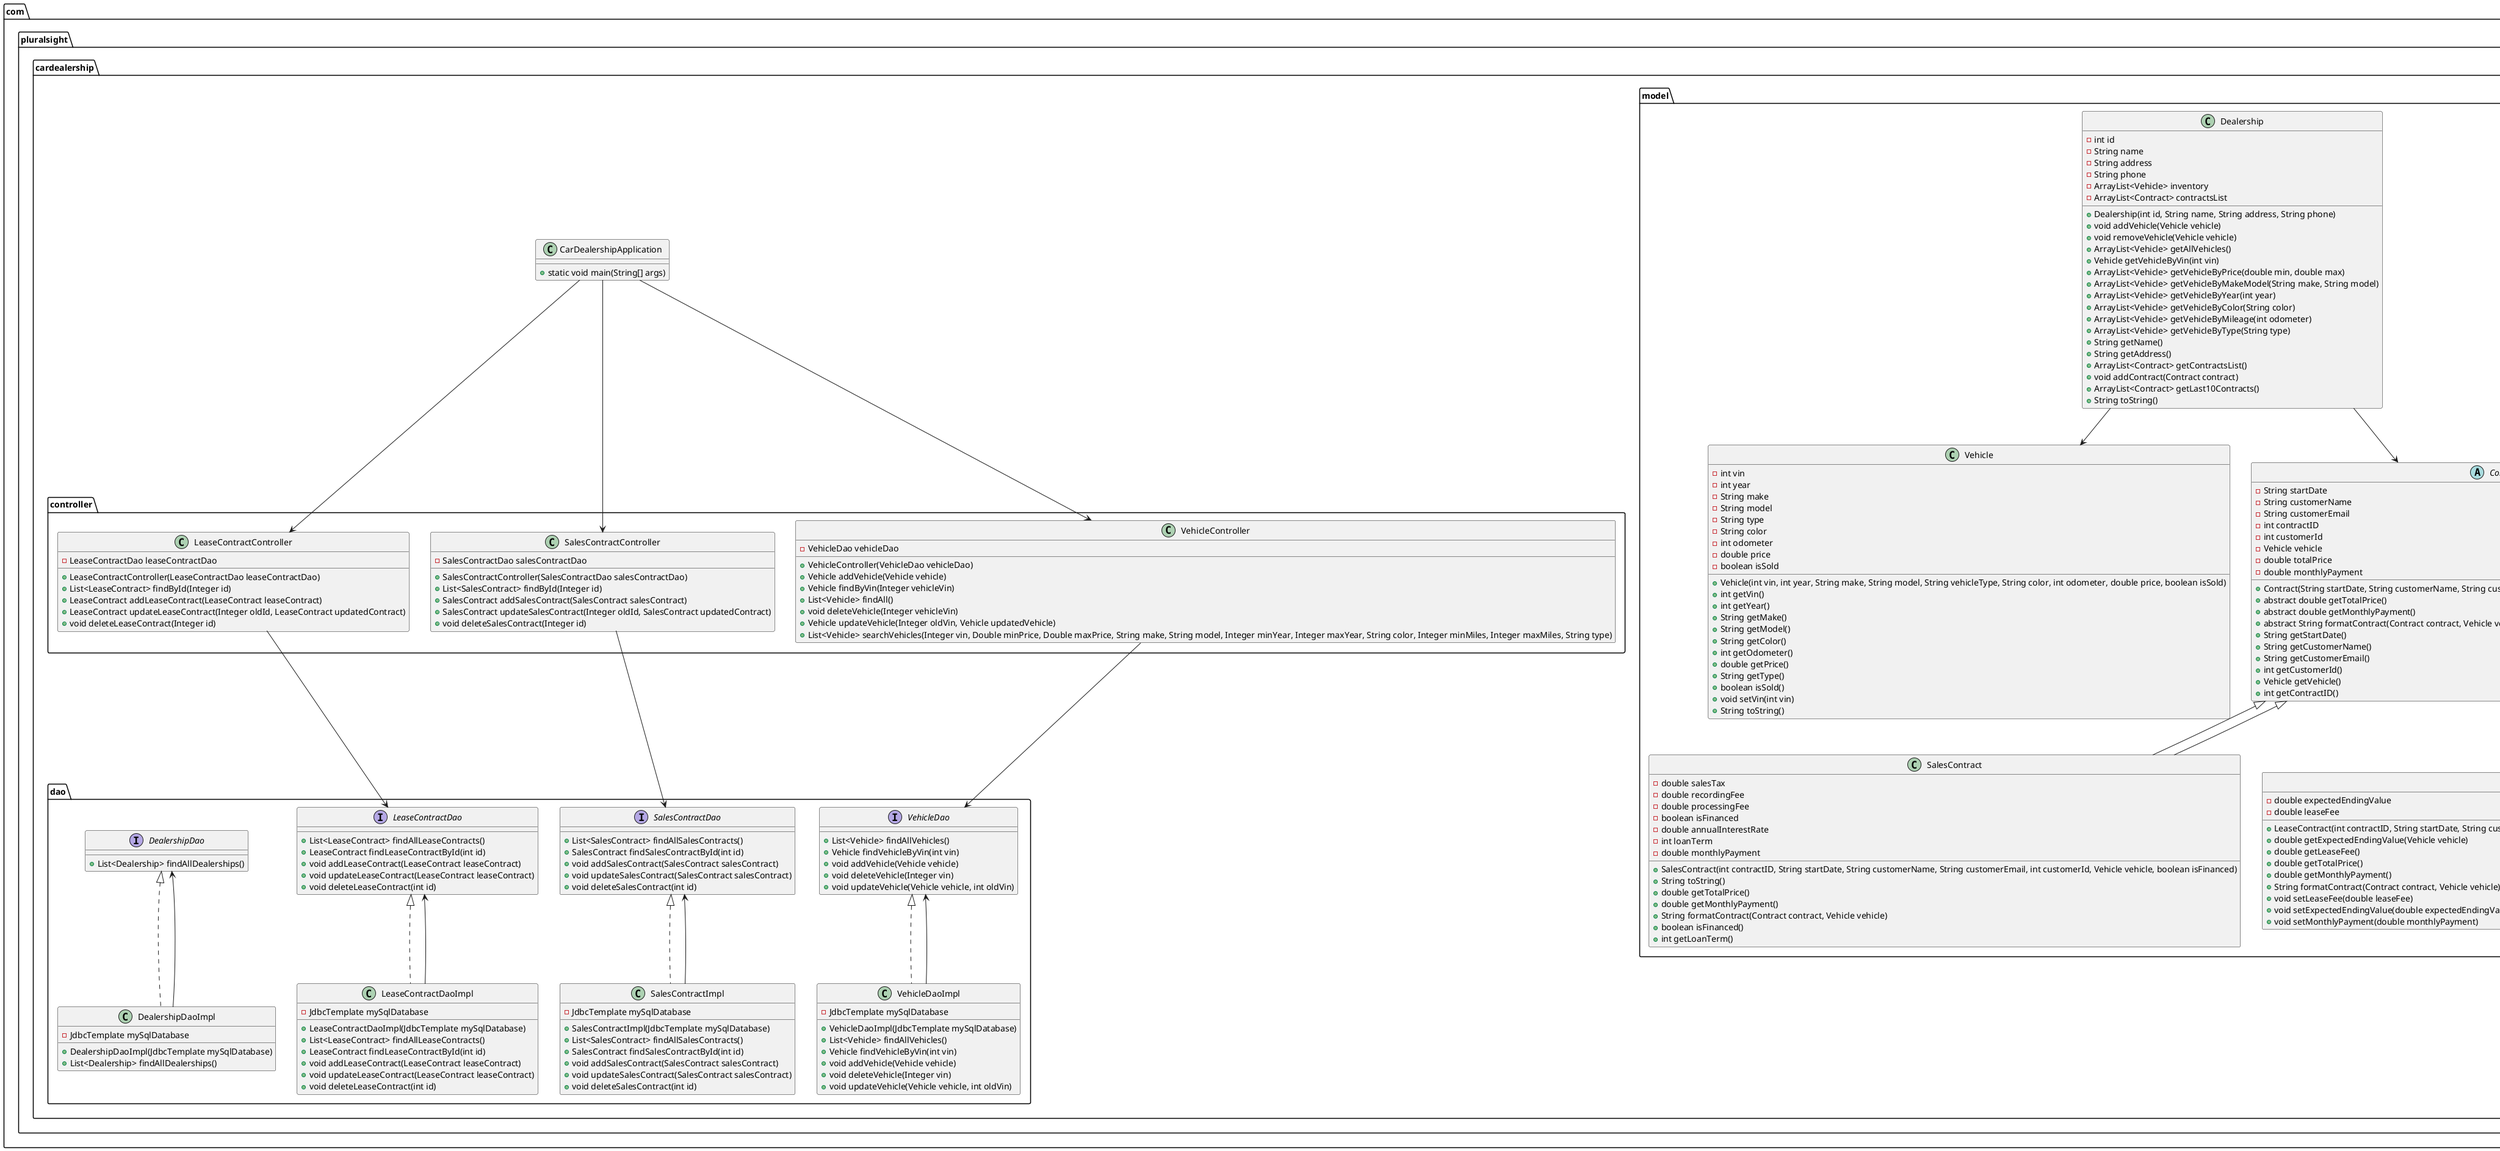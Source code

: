 @startuml

package com.pluralsight.cardealership.model {
    class Vehicle {
        - int vin
        - int year
        - String make
        - String model
        - String type
        - String color
        - int odometer
        - double price
        - boolean isSold
        + Vehicle(int vin, int year, String make, String model, String vehicleType, String color, int odometer, double price, boolean isSold)
        + int getVin()
        + int getYear()
        + String getMake()
        + String getModel()
        + String getColor()
        + int getOdometer()
        + double getPrice()
        + String getType()
        + boolean isSold()
        + void setVin(int vin)
        + String toString()
    }

    abstract class Contract {
        - String startDate
        - String customerName
        - String customerEmail
        - int contractID
        - int customerId
        - Vehicle vehicle
        - double totalPrice
        - double monthlyPayment
        + Contract(String startDate, String customerName, String customerEmail, int customerId, Vehicle vehicle, int contractID)
        + abstract double getTotalPrice()
        + abstract double getMonthlyPayment()
        + abstract String formatContract(Contract contract, Vehicle vehicle)
        + String getStartDate()
        + String getCustomerName()
        + String getCustomerEmail()
        + int getCustomerId()
        + Vehicle getVehicle()
        + int getContractID()
    }

    class SalesContract extends Contract {
        - double salesTax
        - double recordingFee
        - double processingFee
        - boolean isFinanced
        - double annualInterestRate
        - int loanTerm
        - double monthlyPayment
        + SalesContract(int contractID, String startDate, String customerName, String customerEmail, int customerId, Vehicle vehicle, boolean isFinanced)
        + String toString()
        + double getTotalPrice()
        + double getMonthlyPayment()
        + String formatContract(Contract contract, Vehicle vehicle)
        + boolean isFinanced()
        + int getLoanTerm()
    }

    class LeaseContract extends Contract {
        - double expectedEndingValue
        - double leaseFee
        + LeaseContract(int contractID, String startDate, String customerName, String customerEmail, int customerId, Vehicle vehicle, double totalPrice)
        + double getExpectedEndingValue(Vehicle vehicle)
        + double getLeaseFee()
        + double getTotalPrice()
        + double getMonthlyPayment()
        + String formatContract(Contract contract, Vehicle vehicle)
        + void setLeaseFee(double leaseFee)
        + void setExpectedEndingValue(double expectedEndingValue)
        + void setMonthlyPayment(double monthlyPayment)
    }

    class Dealership {
        - int id
        - String name
        - String address
        - String phone
        - ArrayList<Vehicle> inventory
        - ArrayList<Contract> contractsList
        + Dealership(int id, String name, String address, String phone)
        + void addVehicle(Vehicle vehicle)
        + void removeVehicle(Vehicle vehicle)
        + ArrayList<Vehicle> getAllVehicles()
        + Vehicle getVehicleByVin(int vin)
        + ArrayList<Vehicle> getVehicleByPrice(double min, double max)
        + ArrayList<Vehicle> getVehicleByMakeModel(String make, String model)
        + ArrayList<Vehicle> getVehicleByYear(int year)
        + ArrayList<Vehicle> getVehicleByColor(String color)
        + ArrayList<Vehicle> getVehicleByMileage(int odometer)
        + ArrayList<Vehicle> getVehicleByType(String type)
        + String getName()
        + String getAddress()
        + ArrayList<Contract> getContractsList()
        + void addContract(Contract contract)
        + ArrayList<Contract> getLast10Contracts()
        + String toString()
    }
}

package com.pluralsight.cardealership.dao {
    interface VehicleDao {
        + List<Vehicle> findAllVehicles()
        + Vehicle findVehicleByVin(int vin)
        + void addVehicle(Vehicle vehicle)
        + void deleteVehicle(Integer vin)
        + void updateVehicle(Vehicle vehicle, int oldVin)
    }

    class VehicleDaoImpl implements VehicleDao {
        - JdbcTemplate mySqlDatabase
        + VehicleDaoImpl(JdbcTemplate mySqlDatabase)
        + List<Vehicle> findAllVehicles()
        + Vehicle findVehicleByVin(int vin)
        + void addVehicle(Vehicle vehicle)
        + void deleteVehicle(Integer vin)
        + void updateVehicle(Vehicle vehicle, int oldVin)
    }

    interface SalesContractDao {
        + List<SalesContract> findAllSalesContracts()
        + SalesContract findSalesContractById(int id)
        + void addSalesContract(SalesContract salesContract)
        + void updateSalesContract(SalesContract salesContract)
        + void deleteSalesContract(int id)
    }

    class SalesContractImpl implements SalesContractDao {
        - JdbcTemplate mySqlDatabase
        + SalesContractImpl(JdbcTemplate mySqlDatabase)
        + List<SalesContract> findAllSalesContracts()
        + SalesContract findSalesContractById(int id)
        + void addSalesContract(SalesContract salesContract)
        + void updateSalesContract(SalesContract salesContract)
        + void deleteSalesContract(int id)
    }

    interface LeaseContractDao {
        + List<LeaseContract> findAllLeaseContracts()
        + LeaseContract findLeaseContractById(int id)
        + void addLeaseContract(LeaseContract leaseContract)
        + void updateLeaseContract(LeaseContract leaseContract)
        + void deleteLeaseContract(int id)
    }

    class LeaseContractDaoImpl implements LeaseContractDao {
        - JdbcTemplate mySqlDatabase
        + LeaseContractDaoImpl(JdbcTemplate mySqlDatabase)
        + List<LeaseContract> findAllLeaseContracts()
        + LeaseContract findLeaseContractById(int id)
        + void addLeaseContract(LeaseContract leaseContract)
        + void updateLeaseContract(LeaseContract leaseContract)
        + void deleteLeaseContract(int id)
    }

    interface DealershipDao {
        + List<Dealership> findAllDealerships()
    }

    class DealershipDaoImpl implements DealershipDao {
        - JdbcTemplate mySqlDatabase
        + DealershipDaoImpl(JdbcTemplate mySqlDatabase)
        + List<Dealership> findAllDealerships()
    }
}

package com.pluralsight.cardealership.controller {
    class VehicleController {
        - VehicleDao vehicleDao
        + VehicleController(VehicleDao vehicleDao)
        + Vehicle addVehicle(Vehicle vehicle)
        + Vehicle findByVin(Integer vehicleVin)
        + List<Vehicle> findAll()
        + void deleteVehicle(Integer vehicleVin)
        + Vehicle updateVehicle(Integer oldVin, Vehicle updatedVehicle)
        + List<Vehicle> searchVehicles(Integer vin, Double minPrice, Double maxPrice, String make, String model, Integer minYear, Integer maxYear, String color, Integer minMiles, Integer maxMiles, String type)
    }

    class SalesContractController {
        - SalesContractDao salesContractDao
        + SalesContractController(SalesContractDao salesContractDao)
        + List<SalesContract> findById(Integer id)
        + SalesContract addSalesContract(SalesContract salesContract)
        + SalesContract updateSalesContract(Integer oldId, SalesContract updatedContract)
        + void deleteSalesContract(Integer id)
    }

    class LeaseContractController {
        - LeaseContractDao leaseContractDao
        + LeaseContractController(LeaseContractDao leaseContractDao)
        + List<LeaseContract> findById(Integer id)
        + LeaseContract addLeaseContract(LeaseContract leaseContract)
        + LeaseContract updateLeaseContract(Integer oldId, LeaseContract updatedContract)
        + void deleteLeaseContract(Integer id)
    }
}

package com.pluralsight.cardealership {
    class CarDealershipApplication {
        + static void main(String[] args)
    }
}

VehicleDaoImpl --> VehicleDao
SalesContractImpl --> SalesContractDao
LeaseContractDaoImpl --> LeaseContractDao
DealershipDaoImpl --> DealershipDao

VehicleController --> VehicleDao
SalesContractController --> SalesContractDao
LeaseContractController --> LeaseContractDao

Contract <|-- SalesContract
Contract <|-- LeaseContract
Dealership --> Vehicle
Dealership --> Contract

CarDealershipApplication --> VehicleController
CarDealershipApplication --> SalesContractController
CarDealershipApplication --> LeaseContractController

@enduml